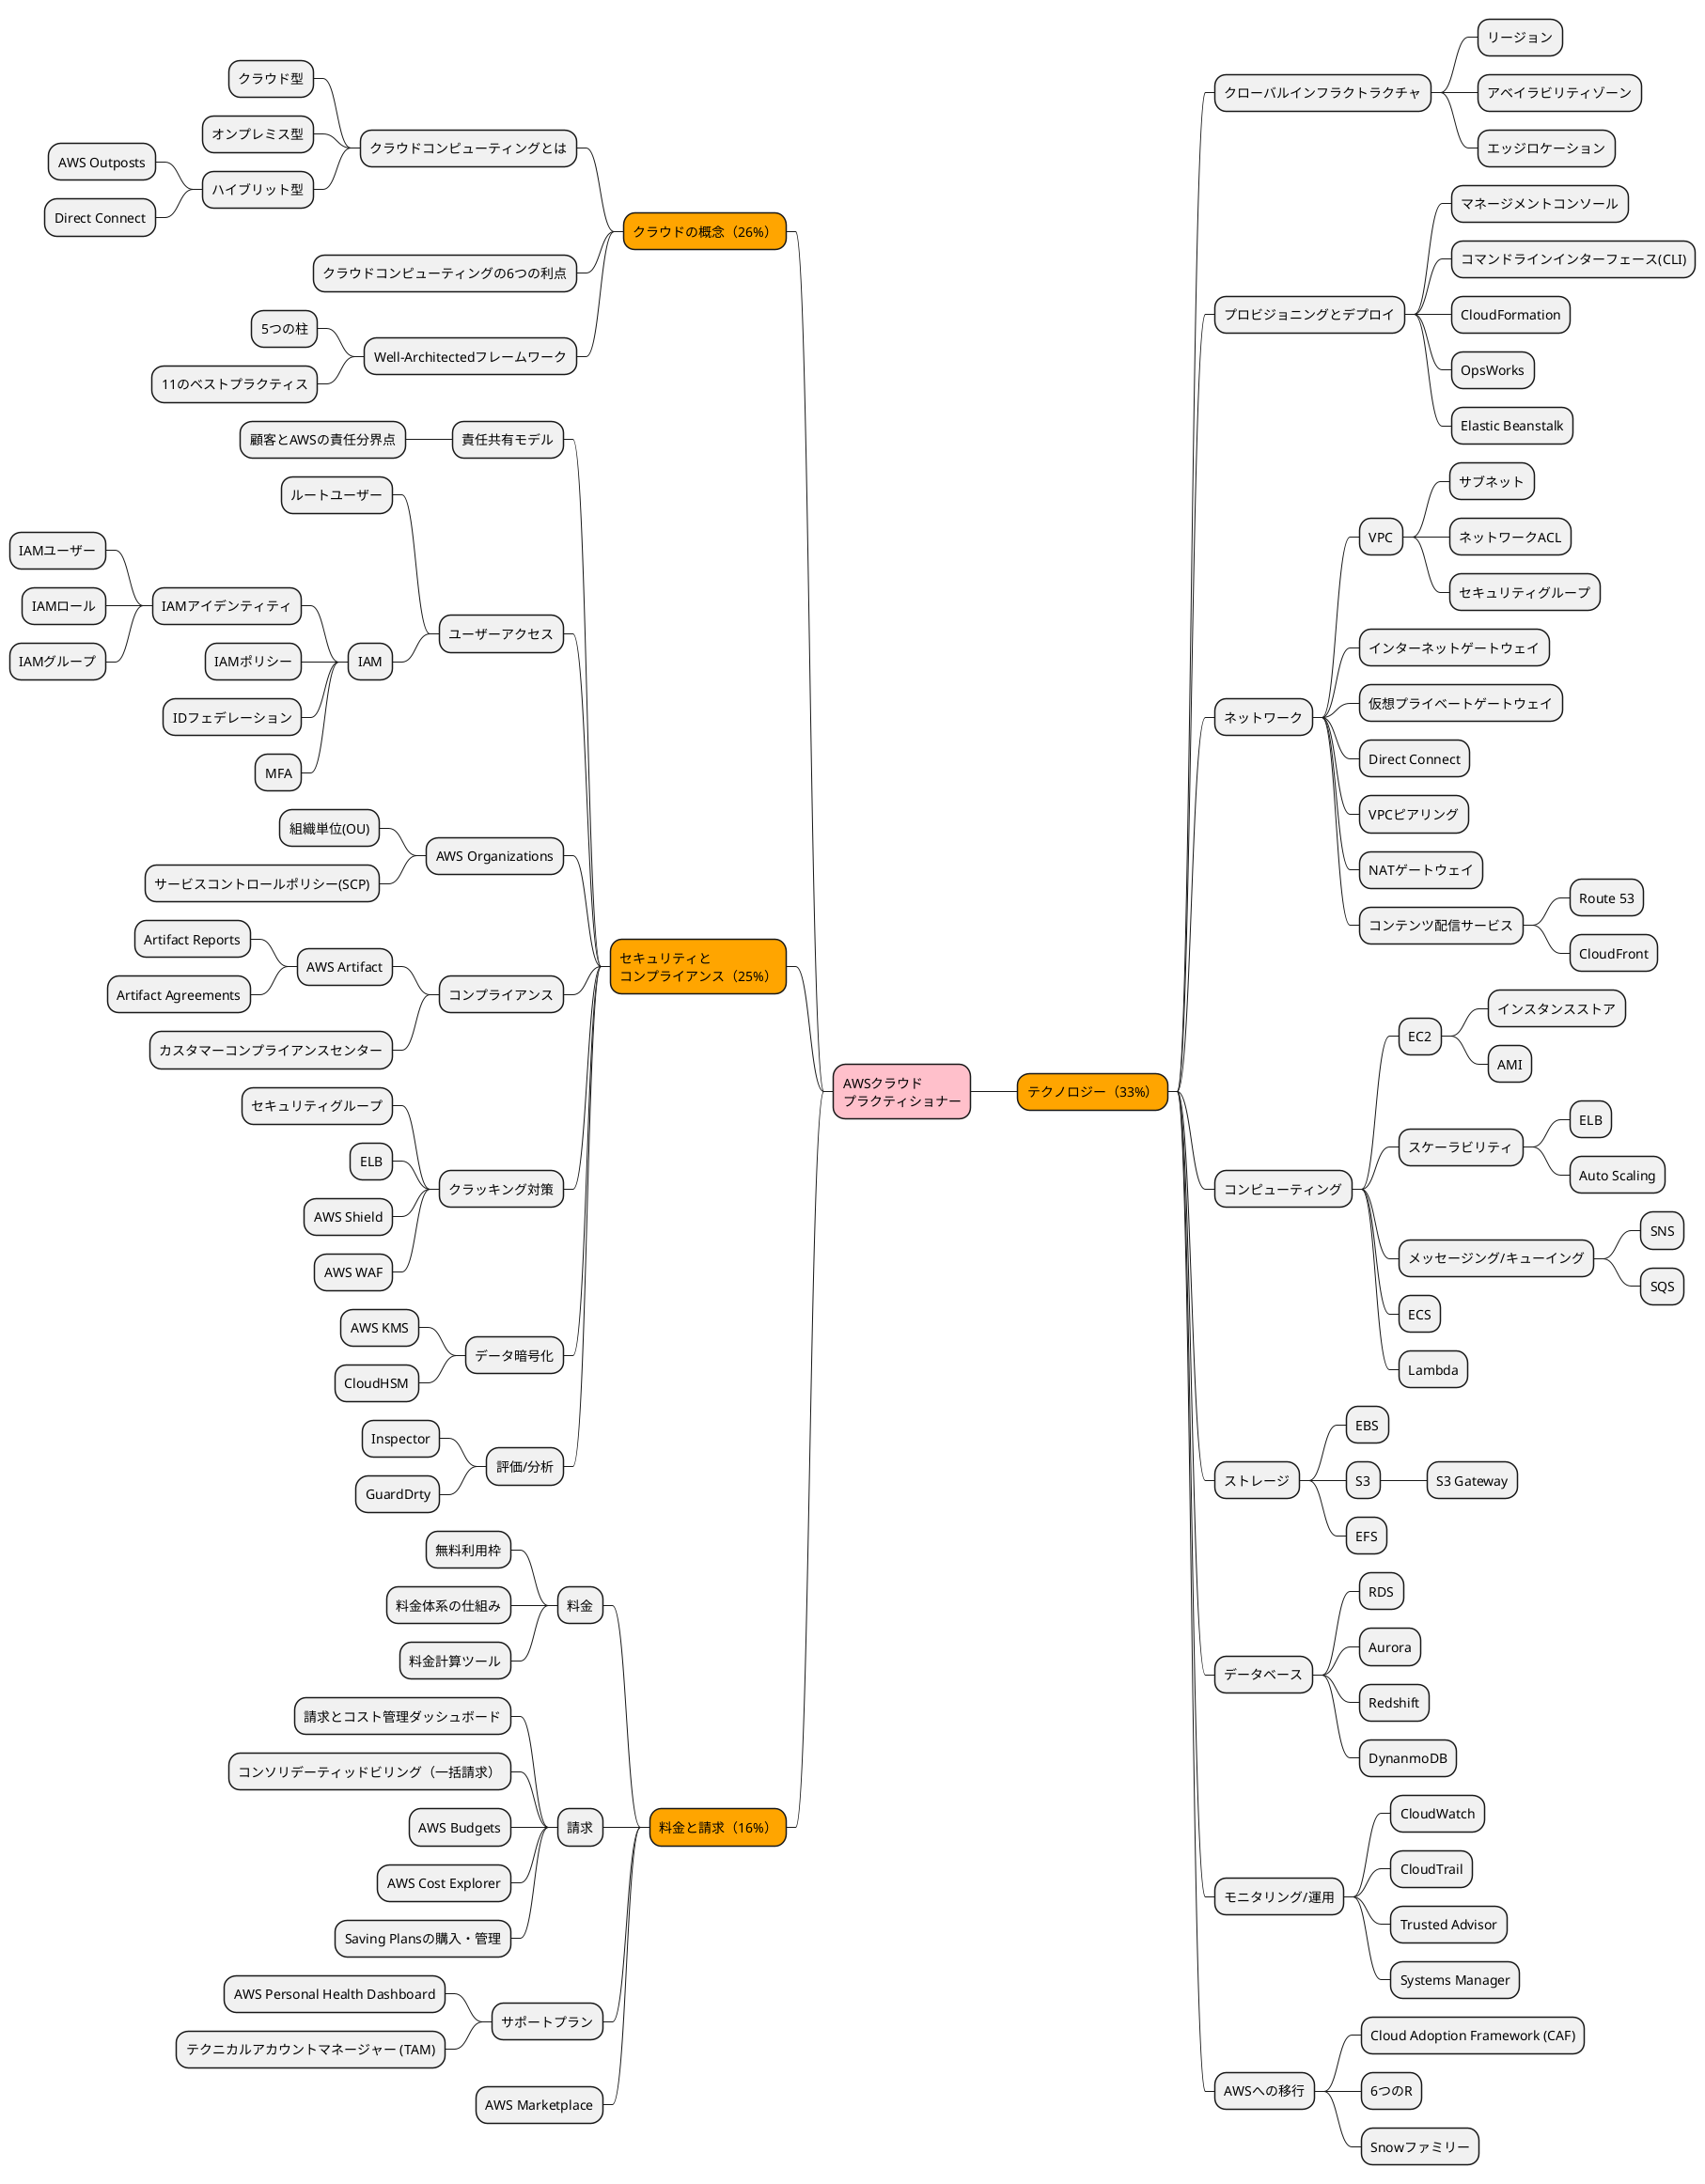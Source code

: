 @startmindmap
-[#Pink] AWSクラウド\nプラクティショナー

--[#Orange] クラウドの概念（26%）
--- クラウドコンピューティングとは
---- クラウド型
---- オンプレミス型
---- ハイブリット型
----- AWS Outposts
----- Direct Connect
--- クラウドコンピューティングの6つの利点
--- Well-Architectedフレームワーク
---- 5つの柱
---- 11のベストプラクティス

--[#Orange] セキュリティと\nコンプライアンス（25%）
--- 責任共有モデル
---- 顧客とAWSの責任分界点

--- ユーザーアクセス
---- ルートユーザー
---- IAM
----- IAMアイデンティティ
------ IAMユーザー
------ IAMロール
------ IAMグループ
----- IAMポリシー
----- IDフェデレーション
----- MFA

--- AWS Organizations
---- 組織単位(OU)
---- サービスコントロールポリシー(SCP)

--- コンプライアンス
---- AWS Artifact
----- Artifact Reports
----- Artifact Agreements
---- カスタマーコンプライアンスセンター

--- クラッキング対策
---- セキュリティグループ
---- ELB
---- AWS Shield
---- AWS WAF

--- データ暗号化
---- AWS KMS
---- CloudHSM

--- 評価/分析
---- Inspector
---- GuardDrty

--[#Orange] 料金と請求（16%）
--- 料金
---- 無料利用枠
---- 料金体系の仕組み
---- 料金計算ツール

--- 請求
---- 請求とコスト管理ダッシュボード
---- コンソリデーティッドビリング（一括請求）
---- AWS Budgets
---- AWS Cost Explorer
---- Saving Plansの購入・管理

--- サポートプラン
---- AWS Personal Health Dashboard
---- テクニカルアカウントマネージャー (TAM)
--- AWS Marketplace

++[#Orange] テクノロジー（33%）
+++ クローバルインフラクトラクチャ
++++ リージョン
++++ アベイラビリティゾーン
++++ エッジロケーション

+++ プロビジョニングとデプロイ
++++ マネージメントコンソール
++++ コマンドラインインターフェース(CLI)
++++ CloudFormation
++++ OpsWorks
++++ Elastic Beanstalk

+++ ネットワーク
++++ VPC
+++++ サブネット
+++++ ネットワークACL
+++++ セキュリティグループ
++++ インターネットゲートウェイ
++++ 仮想プライベートゲートウェイ
++++ Direct Connect
++++ VPCピアリング
++++ NATゲートウェイ
++++ コンテンツ配信サービス
+++++ Route 53
+++++ CloudFront

+++ コンピューティング
++++ EC2
+++++ インスタンスストア
+++++ AMI
++++ スケーラビリティ
+++++ ELB
+++++ Auto Scaling

++++ メッセージング/キューイング
+++++ SNS
+++++ SQS

++++ ECS
++++ Lambda

+++ ストレージ
++++ EBS
++++ S3
+++++ S3 Gateway
++++ EFS

+++ データベース
++++ RDS
++++ Aurora
++++ Redshift
++++ DynanmoDB

+++ モニタリング/運用
++++ CloudWatch
++++ CloudTrail
++++ Trusted Advisor
++++ Systems Manager

+++ AWSへの移行
++++ Cloud Adoption Framework (CAF)
++++ 6つのR
++++ Snowファミリー

@endmindmap
